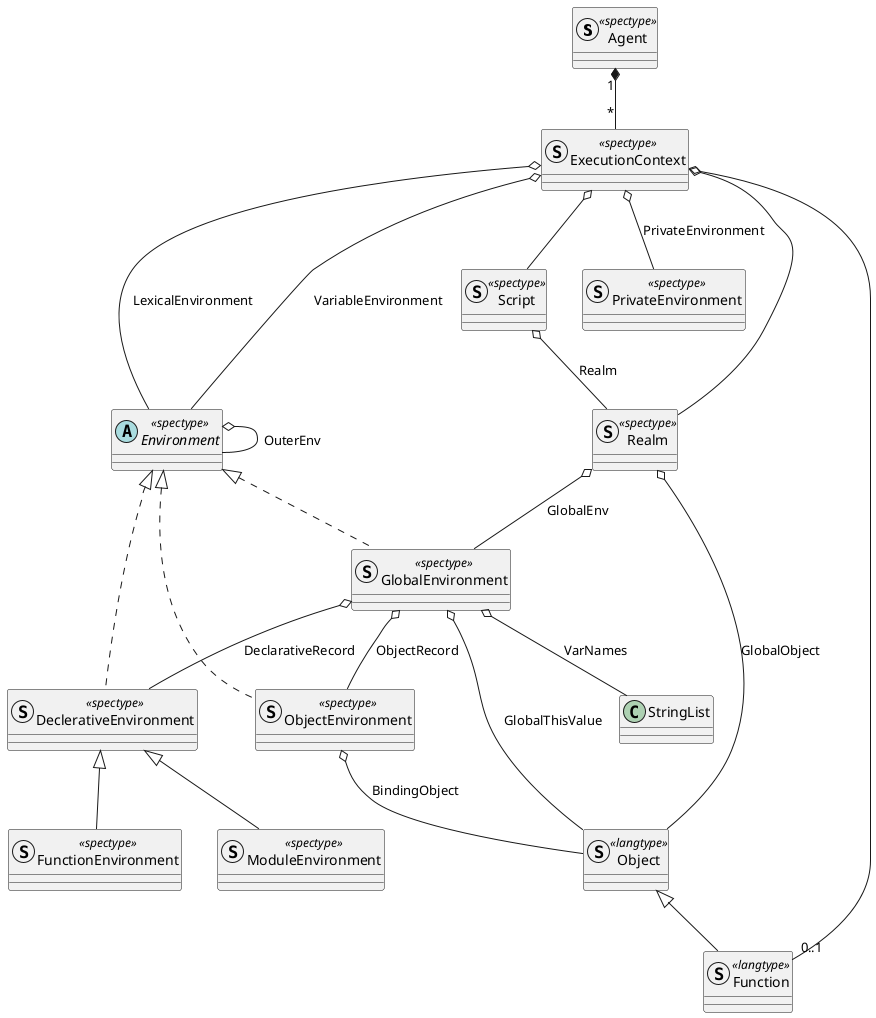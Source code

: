 @startuml

struct Agent <<spectype>>
struct Realm <<spectype>>
struct ExecutionContext <<spectype>>
abstract Environment <<spectype>>
struct DeclerativeEnvironment <<spectype>>
struct FunctionEnvironment <<spectype>>
struct ModuleEnvironment <<spectype>>
struct ObjectEnvironment <<spectype>>
struct GlobalEnvironment <<spectype>>
struct PrivateEnvironment <<spectype>>
struct Script <<spectype>>

struct Object <<langtype>>
struct Function <<langtype>>

Agent "1" *-- "*" ExecutionContext

Realm o-- Object : GlobalObject
Realm o-- GlobalEnvironment : GlobalEnv

ExecutionContext o-- "0..1" Function
ExecutionContext o-- Realm
ExecutionContext o-- Script
ExecutionContext o-- Environment : LexicalEnvironment
ExecutionContext o-- Environment : VariableEnvironment
ExecutionContext o-- PrivateEnvironment : PrivateEnvironment

Environment <|.. DeclerativeEnvironment
DeclerativeEnvironment <|-- FunctionEnvironment
DeclerativeEnvironment <|-- ModuleEnvironment
Environment <|.. ObjectEnvironment
Environment <|.. GlobalEnvironment

Environment o-- Environment : OuterEnv

ObjectEnvironment o-- Object : BindingObject

GlobalEnvironment o-- ObjectEnvironment : ObjectRecord
GlobalEnvironment o-- Object : GlobalThisValue
GlobalEnvironment o-- DeclerativeEnvironment : DeclarativeRecord
GlobalEnvironment o-- StringList : VarNames

Script o-- Realm : Realm

Object <|-- Function

@enduml
